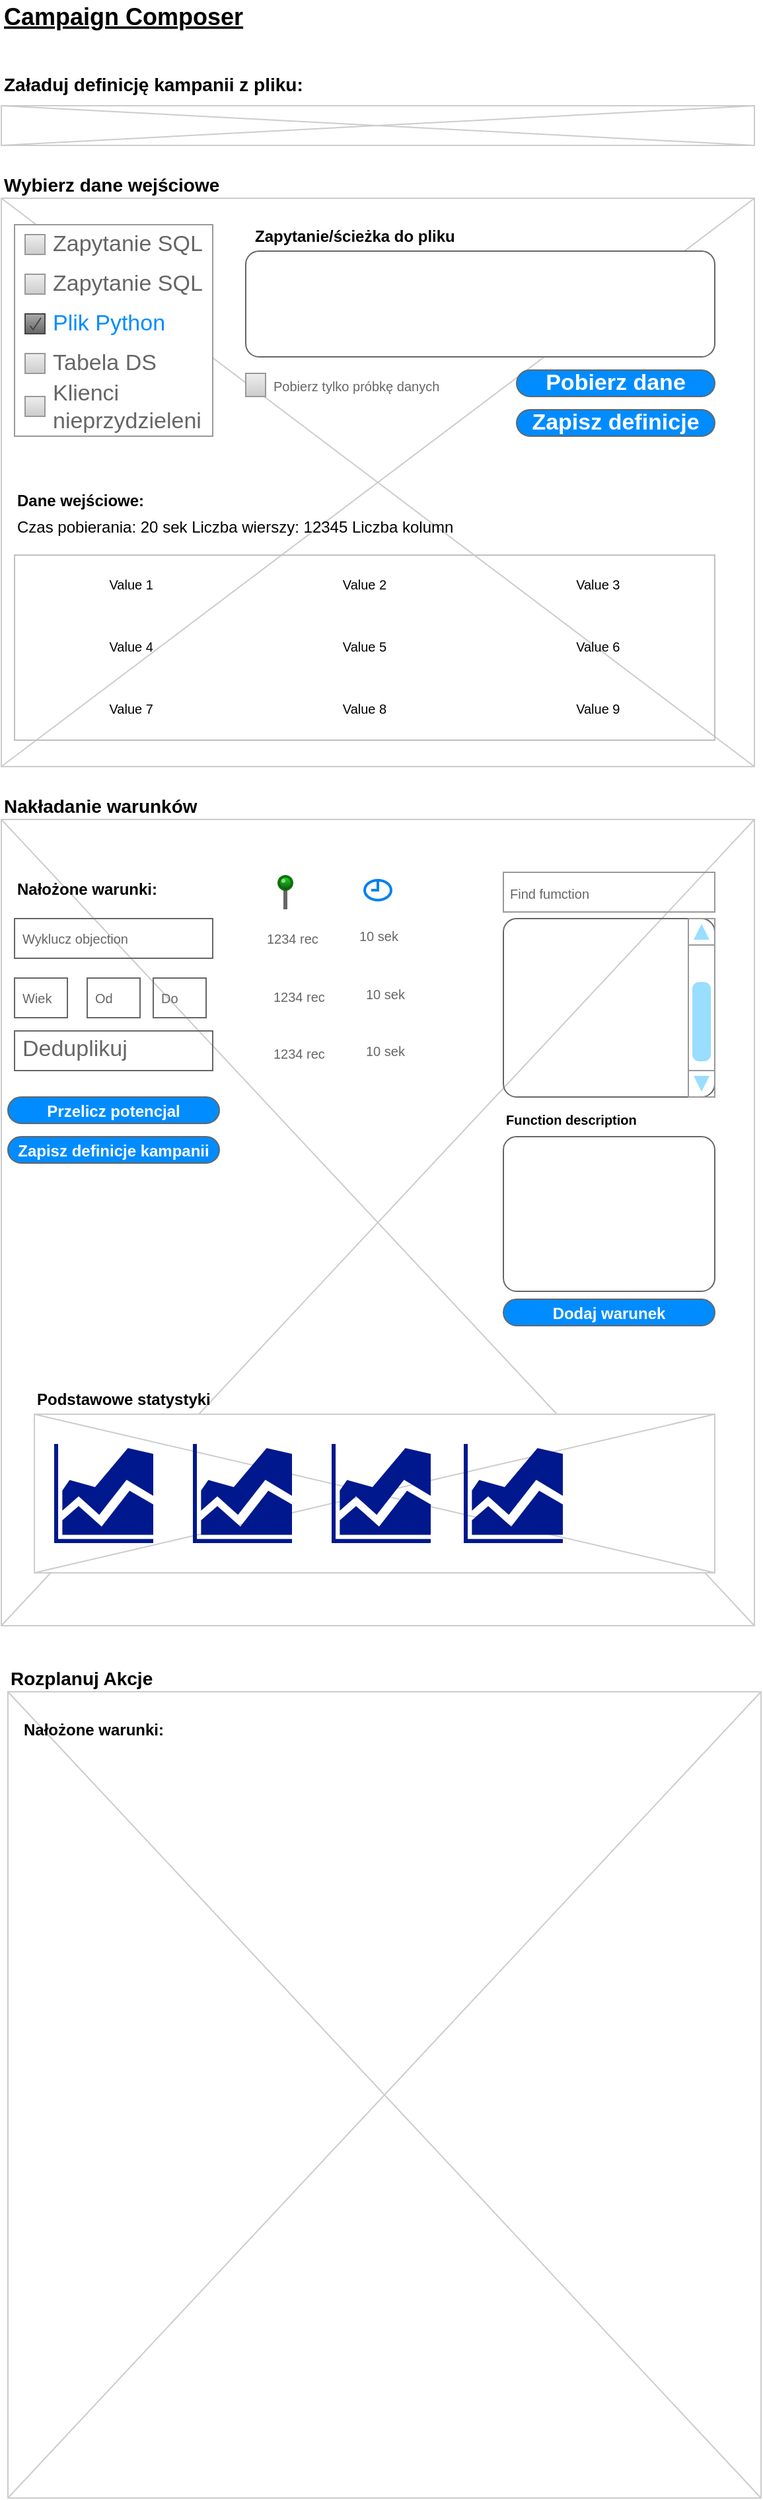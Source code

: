 <mxfile version="12.8.1" type="github">
  <diagram name="Page-1" id="f1b7ffb7-ca1e-a977-7cf5-a751b3c06c05">
    <mxGraphModel dx="1468" dy="744" grid="1" gridSize="10" guides="1" tooltips="1" connect="1" arrows="1" fold="1" page="1" pageScale="1" pageWidth="826" pageHeight="1169" background="#ffffff" math="0" shadow="0">
      <root>
        <mxCell id="0" />
        <mxCell id="1" parent="0" />
        <mxCell id="13" value="" style="verticalLabelPosition=bottom;verticalAlign=top;strokeWidth=1;shape=mxgraph.mockup.graphics.iconGrid;strokeColor=#CCCCCC;gridSize=1,1;" parent="1" vertex="1">
          <mxGeometry x="190" y="220" width="570" height="430" as="geometry" />
        </mxCell>
        <mxCell id="2" value="Campaign Composer" style="text;spacingTop=-5;fontSize=18;fontStyle=5" parent="1" vertex="1">
          <mxGeometry x="190" y="70" width="230" height="20" as="geometry" />
        </mxCell>
        <mxCell id="10" value="Wybierz dane wejściowe" style="text;spacingTop=-5;fontSize=14;fontStyle=1" parent="1" vertex="1">
          <mxGeometry x="190" y="200" width="250" height="20" as="geometry" />
        </mxCell>
        <mxCell id="50" value="" style="verticalLabelPosition=bottom;verticalAlign=top;strokeWidth=1;shape=mxgraph.mockup.graphics.iconGrid;strokeColor=#CCCCCC;gridSize=1,1;" parent="1" vertex="1">
          <mxGeometry x="190" y="150" width="570" height="30" as="geometry" />
        </mxCell>
        <mxCell id="51" value="Zapytanie/ścieżka do pliku" style="text;spacingTop=-5;fontStyle=1" parent="1" vertex="1">
          <mxGeometry x="380" y="240" width="30" height="20" as="geometry" />
        </mxCell>
        <mxCell id="rB9tY-ax31ugRvZ0QZS--175" value="" style="strokeWidth=1;shadow=0;dashed=0;align=center;html=1;shape=mxgraph.mockup.forms.rrect;rSize=0;strokeColor=#999999;fillColor=#ffffff;recursiveResize=0;" vertex="1" parent="1">
          <mxGeometry x="200" y="240" width="150" height="160" as="geometry" />
        </mxCell>
        <mxCell id="rB9tY-ax31ugRvZ0QZS--176" value="Zapytanie SQL" style="strokeWidth=1;shadow=0;dashed=0;align=center;html=1;shape=mxgraph.mockup.forms.rrect;rSize=0;fillColor=#eeeeee;strokeColor=#999999;gradientColor=#cccccc;align=left;spacingLeft=4;fontSize=17;fontColor=#666666;labelPosition=right;" vertex="1" parent="rB9tY-ax31ugRvZ0QZS--175">
          <mxGeometry x="8" y="7.5" width="15" height="15" as="geometry" />
        </mxCell>
        <mxCell id="rB9tY-ax31ugRvZ0QZS--177" value="Zapytanie SQL" style="strokeWidth=1;shadow=0;dashed=0;align=center;html=1;shape=mxgraph.mockup.forms.rrect;rSize=0;fillColor=#eeeeee;strokeColor=#999999;gradientColor=#cccccc;align=left;spacingLeft=4;fontSize=17;fontColor=#666666;labelPosition=right;" vertex="1" parent="rB9tY-ax31ugRvZ0QZS--175">
          <mxGeometry x="8" y="37.5" width="15" height="15" as="geometry" />
        </mxCell>
        <mxCell id="rB9tY-ax31ugRvZ0QZS--178" value="Plik Python" style="strokeWidth=1;shadow=0;dashed=0;align=center;html=1;shape=mxgraph.mockup.forms.checkbox;rSize=0;resizable=0;fillColor=#aaaaaa;strokeColor=#444444;gradientColor=#666666;align=left;spacingLeft=4;fontSize=17;fontColor=#008cff;labelPosition=right;" vertex="1" parent="rB9tY-ax31ugRvZ0QZS--175">
          <mxGeometry x="8" y="67.5" width="15" height="15" as="geometry" />
        </mxCell>
        <mxCell id="rB9tY-ax31ugRvZ0QZS--179" value="Tabela DS" style="strokeWidth=1;shadow=0;dashed=0;align=center;html=1;shape=mxgraph.mockup.forms.rrect;rSize=0;fillColor=#eeeeee;strokeColor=#999999;gradientColor=#cccccc;align=left;spacingLeft=4;fontSize=17;fontColor=#666666;labelPosition=right;" vertex="1" parent="rB9tY-ax31ugRvZ0QZS--175">
          <mxGeometry x="8" y="97.5" width="15" height="15" as="geometry" />
        </mxCell>
        <mxCell id="rB9tY-ax31ugRvZ0QZS--188" value="Klienci&lt;br&gt;nieprzydzieleni" style="strokeWidth=1;shadow=0;dashed=0;align=center;html=1;shape=mxgraph.mockup.forms.rrect;rSize=0;fillColor=#eeeeee;strokeColor=#999999;gradientColor=#cccccc;align=left;spacingLeft=4;fontSize=17;fontColor=#666666;labelPosition=right;" vertex="1" parent="rB9tY-ax31ugRvZ0QZS--175">
          <mxGeometry x="8" y="130" width="15" height="15" as="geometry" />
        </mxCell>
        <mxCell id="rB9tY-ax31ugRvZ0QZS--185" value="" style="shape=mxgraph.mockup.containers.marginRect;rectMarginTop=10;strokeColor=#666666;strokeWidth=1;dashed=0;rounded=1;arcSize=5;recursiveResize=0;" vertex="1" parent="1">
          <mxGeometry x="375" y="250" width="355" height="90" as="geometry" />
        </mxCell>
        <mxCell id="rB9tY-ax31ugRvZ0QZS--189" value="Załaduj definicję kampanii z pliku:" style="text;spacingTop=-5;fontSize=14;fontStyle=1" vertex="1" parent="1">
          <mxGeometry x="190" y="124" width="250" height="20" as="geometry" />
        </mxCell>
        <mxCell id="rB9tY-ax31ugRvZ0QZS--190" value="" style="shape=image;html=1;verticalAlign=top;verticalLabelPosition=bottom;labelBackgroundColor=#ffffff;imageAspect=0;aspect=fixed;image=https://cdn4.iconfinder.com/data/icons/common-toolbar/36/Open-128.png;fontSize=14;" vertex="1" parent="1">
          <mxGeometry x="210" y="156" width="18" height="18" as="geometry" />
        </mxCell>
        <mxCell id="rB9tY-ax31ugRvZ0QZS--191" value="Zapisz definicje" style="strokeWidth=1;shadow=0;dashed=0;align=center;html=1;shape=mxgraph.mockup.buttons.button;strokeColor=#666666;fontColor=#ffffff;mainText=;buttonStyle=round;fontSize=17;fontStyle=1;fillColor=#008cff;whiteSpace=wrap;" vertex="1" parent="1">
          <mxGeometry x="580" y="380" width="150" height="20" as="geometry" />
        </mxCell>
        <mxCell id="rB9tY-ax31ugRvZ0QZS--192" value="Pobierz dane" style="strokeWidth=1;shadow=0;dashed=0;align=center;html=1;shape=mxgraph.mockup.buttons.button;strokeColor=#666666;fontColor=#ffffff;mainText=;buttonStyle=round;fontSize=17;fontStyle=1;fillColor=#008cff;whiteSpace=wrap;" vertex="1" parent="1">
          <mxGeometry x="580" y="350" width="150" height="20" as="geometry" />
        </mxCell>
        <mxCell id="rB9tY-ax31ugRvZ0QZS--199" value="&lt;table border=&quot;0&quot; width=&quot;100%&quot; style=&quot;width: 100% ; height: 100% ; border-collapse: collapse ; font-size: 10px&quot;&gt;&lt;tbody&gt;&lt;tr&gt;&lt;td align=&quot;center&quot;&gt;&lt;font style=&quot;font-size: 10px&quot;&gt;Value 1&lt;/font&gt;&lt;/td&gt;&lt;td align=&quot;center&quot;&gt;&lt;font style=&quot;font-size: 10px&quot;&gt;Value 2&lt;/font&gt;&lt;/td&gt;&lt;td align=&quot;center&quot;&gt;&lt;font style=&quot;font-size: 10px&quot;&gt;Value 3&lt;/font&gt;&lt;/td&gt;&lt;/tr&gt;&lt;tr&gt;&lt;td align=&quot;center&quot;&gt;&lt;font style=&quot;font-size: 10px&quot;&gt;Value 4&lt;/font&gt;&lt;/td&gt;&lt;td align=&quot;center&quot;&gt;&lt;font style=&quot;font-size: 10px&quot;&gt;Value 5&lt;/font&gt;&lt;/td&gt;&lt;td align=&quot;center&quot;&gt;&lt;font style=&quot;font-size: 10px&quot;&gt;Value 6&lt;/font&gt;&lt;/td&gt;&lt;/tr&gt;&lt;tr&gt;&lt;td align=&quot;center&quot;&gt;&lt;font style=&quot;font-size: 10px&quot;&gt;Value 7&lt;/font&gt;&lt;/td&gt;&lt;td align=&quot;center&quot;&gt;&lt;font style=&quot;font-size: 10px&quot;&gt;Value 8&lt;/font&gt;&lt;/td&gt;&lt;td align=&quot;center&quot;&gt;&lt;font style=&quot;font-size: 10px&quot;&gt;Value 9&lt;/font&gt;&lt;/td&gt;&lt;/tr&gt;&lt;/tbody&gt;&lt;/table&gt;" style="text;html=1;strokeColor=#c0c0c0;fillColor=none;overflow=fill;fontSize=14;" vertex="1" parent="1">
          <mxGeometry x="200" y="490" width="530" height="140" as="geometry" />
        </mxCell>
        <mxCell id="rB9tY-ax31ugRvZ0QZS--203" value="Dane wejściowe:&#xa;" style="text;spacingTop=-5;fontStyle=1" vertex="1" parent="1">
          <mxGeometry x="200" y="440" width="30" height="20" as="geometry" />
        </mxCell>
        <mxCell id="rB9tY-ax31ugRvZ0QZS--206" value="Czas pobierania: 20 sek Liczba wierszy: 12345 Liczba kolumn" style="text;spacingTop=-5;fontStyle=0" vertex="1" parent="1">
          <mxGeometry x="200" y="460" width="30" height="20" as="geometry" />
        </mxCell>
        <mxCell id="rB9tY-ax31ugRvZ0QZS--207" value="&lt;font style=&quot;font-size: 10px&quot;&gt;Pobierz tylko próbkę danych&lt;/font&gt;" style="strokeWidth=1;shadow=0;dashed=0;align=center;html=1;shape=mxgraph.mockup.forms.rrect;rSize=0;fillColor=#eeeeee;strokeColor=#999999;gradientColor=#cccccc;align=left;spacingLeft=4;fontSize=17;fontColor=#666666;labelPosition=right;" vertex="1" parent="1">
          <mxGeometry x="375" y="352.5" width="15" height="17.5" as="geometry" />
        </mxCell>
        <mxCell id="rB9tY-ax31ugRvZ0QZS--212" value="Nakładanie warunków" style="text;spacingTop=-5;fontSize=14;fontStyle=1" vertex="1" parent="1">
          <mxGeometry x="190" y="670" width="250" height="20" as="geometry" />
        </mxCell>
        <mxCell id="rB9tY-ax31ugRvZ0QZS--213" value="" style="verticalLabelPosition=bottom;verticalAlign=top;strokeWidth=1;shape=mxgraph.mockup.graphics.iconGrid;strokeColor=#CCCCCC;gridSize=1,1;" vertex="1" parent="1">
          <mxGeometry x="190" y="690" width="570" height="610" as="geometry" />
        </mxCell>
        <mxCell id="rB9tY-ax31ugRvZ0QZS--223" value="&lt;font style=&quot;font-size: 10px&quot;&gt;Find fumction&lt;/font&gt;" style="strokeWidth=1;shadow=0;dashed=0;align=center;html=1;shape=mxgraph.mockup.forms.pwField;strokeColor=#999999;mainText=;align=left;fontColor=#666666;fontSize=17;spacingLeft=3;fillColor=none;gradientColor=none;" vertex="1" parent="1">
          <mxGeometry x="570" y="730" width="160" height="30" as="geometry" />
        </mxCell>
        <mxCell id="rB9tY-ax31ugRvZ0QZS--224" value="" style="shape=mxgraph.mockup.containers.marginRect;rectMarginTop=10;strokeColor=#666666;strokeWidth=1;dashed=0;rounded=1;arcSize=5;recursiveResize=0;fillColor=none;gradientColor=none;fontSize=14;" vertex="1" parent="1">
          <mxGeometry x="570" y="755" width="160" height="145" as="geometry" />
        </mxCell>
        <mxCell id="rB9tY-ax31ugRvZ0QZS--230" value="" style="verticalLabelPosition=bottom;shadow=0;dashed=0;align=center;html=1;verticalAlign=top;strokeWidth=1;shape=mxgraph.mockup.navigation.scrollBar;strokeColor=#999999;barPos=20;fillColor2=#99ddff;strokeColor2=none;direction=north;fillColor=none;gradientColor=none;fontSize=10;" vertex="1" parent="1">
          <mxGeometry x="710" y="765" width="10" height="135" as="geometry" />
        </mxCell>
        <mxCell id="rB9tY-ax31ugRvZ0QZS--234" value="" style="shape=image;html=1;verticalAlign=top;verticalLabelPosition=bottom;labelBackgroundColor=#ffffff;imageAspect=0;aspect=fixed;image=https://cdn3.iconfinder.com/data/icons/wpzoom-developer-icon-set/500/67-128.png;fillColor=none;gradientColor=none;fontSize=13;" vertex="1" parent="1">
          <mxGeometry x="710" y="736" width="18" height="18" as="geometry" />
        </mxCell>
        <mxCell id="rB9tY-ax31ugRvZ0QZS--235" value="" style="shape=mxgraph.mockup.containers.marginRect;rectMarginTop=10;strokeColor=#666666;strokeWidth=1;dashed=0;rounded=1;arcSize=5;recursiveResize=0;fillColor=none;gradientColor=none;fontSize=12;" vertex="1" parent="1">
          <mxGeometry x="570" y="920" width="160" height="127" as="geometry" />
        </mxCell>
        <mxCell id="rB9tY-ax31ugRvZ0QZS--239" value="Function description" style="text;spacingTop=-5;fontStyle=1;fontSize=10;" vertex="1" parent="1">
          <mxGeometry x="570" y="910" width="30" height="20" as="geometry" />
        </mxCell>
        <mxCell id="rB9tY-ax31ugRvZ0QZS--242" value="&lt;span style=&quot;font-size: 12px&quot;&gt;Dodaj warunek&lt;/span&gt;" style="strokeWidth=1;shadow=0;dashed=0;align=center;html=1;shape=mxgraph.mockup.buttons.button;strokeColor=#666666;fontColor=#ffffff;mainText=;buttonStyle=round;fontSize=17;fontStyle=1;fillColor=#008cff;whiteSpace=wrap;" vertex="1" parent="1">
          <mxGeometry x="570" y="1053" width="160" height="20" as="geometry" />
        </mxCell>
        <mxCell id="rB9tY-ax31ugRvZ0QZS--243" value="Nałożone warunki:" style="text;spacingTop=-5;fontSize=12;fontStyle=1" vertex="1" parent="1">
          <mxGeometry x="200" y="734" width="250" height="20" as="geometry" />
        </mxCell>
        <mxCell id="rB9tY-ax31ugRvZ0QZS--244" value="&lt;font style=&quot;font-size: 10px&quot;&gt;Wyklucz objection&lt;/font&gt;" style="strokeWidth=1;shadow=0;dashed=0;align=center;html=1;shape=mxgraph.mockup.text.textBox;fontColor=#666666;align=left;fontSize=17;spacingLeft=4;spacingTop=-3;strokeColor=#666666;mainText=;fillColor=none;gradientColor=none;" vertex="1" parent="1">
          <mxGeometry x="200" y="765" width="150" height="30" as="geometry" />
        </mxCell>
        <mxCell id="rB9tY-ax31ugRvZ0QZS--245" value="" style="html=1;verticalLabelPosition=bottom;align=center;labelBackgroundColor=#ffffff;verticalAlign=top;strokeWidth=2;strokeColor=#0080F0;shadow=0;dashed=0;shape=mxgraph.ios7.icons.clock;fillColor=none;gradientColor=none;fontSize=12;" vertex="1" parent="1">
          <mxGeometry x="465" y="736" width="20" height="15" as="geometry" />
        </mxCell>
        <mxCell id="rB9tY-ax31ugRvZ0QZS--246" value="&lt;font style=&quot;font-size: 10px&quot;&gt;10 sek&lt;/font&gt;" style="strokeWidth=1;shadow=0;dashed=0;align=center;html=1;shape=mxgraph.mockup.text.textBox;fontColor=#666666;align=left;fontSize=17;spacingLeft=4;spacingTop=-3;strokeColor=none;mainText=;fillColor=none;gradientColor=none;" vertex="1" parent="1">
          <mxGeometry x="455" y="765.5" width="40" height="25" as="geometry" />
        </mxCell>
        <mxCell id="rB9tY-ax31ugRvZ0QZS--249" value="" style="verticalLabelPosition=top;shadow=0;dashed=0;align=center;html=1;verticalAlign=bottom;strokeWidth=1;shape=mxgraph.mockup.misc.pin;fillColor2=#00dd00;fillColor3=#004400;strokeColor=#006600;fillColor=none;gradientColor=none;fontSize=12;" vertex="1" parent="1">
          <mxGeometry x="400" y="733" width="10" height="25" as="geometry" />
        </mxCell>
        <mxCell id="rB9tY-ax31ugRvZ0QZS--250" value="&lt;font style=&quot;font-size: 10px&quot;&gt;1234 rec&lt;/font&gt;" style="strokeWidth=1;shadow=0;dashed=0;align=center;html=1;shape=mxgraph.mockup.text.textBox;fontColor=#666666;align=left;fontSize=17;spacingLeft=4;spacingTop=-3;strokeColor=none;mainText=;fillColor=none;gradientColor=none;" vertex="1" parent="1">
          <mxGeometry x="385" y="767.5" width="40" height="25" as="geometry" />
        </mxCell>
        <mxCell id="rB9tY-ax31ugRvZ0QZS--251" value="&lt;font style=&quot;font-size: 10px&quot;&gt;Wiek&lt;/font&gt;" style="strokeWidth=1;shadow=0;dashed=0;align=center;html=1;shape=mxgraph.mockup.text.textBox;fontColor=#666666;align=left;fontSize=17;spacingLeft=4;spacingTop=-3;strokeColor=#666666;mainText=;fillColor=none;gradientColor=none;" vertex="1" parent="1">
          <mxGeometry x="200" y="810" width="40" height="30" as="geometry" />
        </mxCell>
        <mxCell id="rB9tY-ax31ugRvZ0QZS--252" value="&lt;font style=&quot;font-size: 10px&quot;&gt;Od&lt;/font&gt;" style="strokeWidth=1;shadow=0;dashed=0;align=center;html=1;shape=mxgraph.mockup.text.textBox;fontColor=#666666;align=left;fontSize=17;spacingLeft=4;spacingTop=-3;strokeColor=#666666;mainText=;fillColor=none;gradientColor=none;" vertex="1" parent="1">
          <mxGeometry x="255" y="810" width="40" height="30" as="geometry" />
        </mxCell>
        <mxCell id="rB9tY-ax31ugRvZ0QZS--253" value="&lt;font style=&quot;font-size: 10px&quot;&gt;Do&lt;/font&gt;" style="strokeWidth=1;shadow=0;dashed=0;align=center;html=1;shape=mxgraph.mockup.text.textBox;fontColor=#666666;align=left;fontSize=17;spacingLeft=4;spacingTop=-3;strokeColor=#666666;mainText=;fillColor=none;gradientColor=none;" vertex="1" parent="1">
          <mxGeometry x="305" y="810" width="40" height="30" as="geometry" />
        </mxCell>
        <mxCell id="rB9tY-ax31ugRvZ0QZS--256" value="&lt;font style=&quot;font-size: 10px&quot;&gt;10 sek&lt;/font&gt;" style="strokeWidth=1;shadow=0;dashed=0;align=center;html=1;shape=mxgraph.mockup.text.textBox;fontColor=#666666;align=left;fontSize=17;spacingLeft=4;spacingTop=-3;strokeColor=none;mainText=;fillColor=none;gradientColor=none;" vertex="1" parent="1">
          <mxGeometry x="460" y="810" width="40" height="25" as="geometry" />
        </mxCell>
        <mxCell id="rB9tY-ax31ugRvZ0QZS--257" value="&lt;font style=&quot;font-size: 10px&quot;&gt;1234 rec&lt;/font&gt;" style="strokeWidth=1;shadow=0;dashed=0;align=center;html=1;shape=mxgraph.mockup.text.textBox;fontColor=#666666;align=left;fontSize=17;spacingLeft=4;spacingTop=-3;strokeColor=none;mainText=;fillColor=none;gradientColor=none;" vertex="1" parent="1">
          <mxGeometry x="390" y="812" width="40" height="25" as="geometry" />
        </mxCell>
        <mxCell id="rB9tY-ax31ugRvZ0QZS--258" value="&lt;span style=&quot;font-size: 12px&quot;&gt;Przelicz potencjal&lt;/span&gt;&lt;span style=&quot;color: rgba(0 , 0 , 0 , 0) ; font-family: monospace ; font-size: 0px ; font-weight: 400 ; white-space: nowrap&quot;&gt;%3CmxGraphModel%3E%3Croot%3E%3CmxCell%20id%3D%220%22%2F%3E%3CmxCell%20id%3D%221%22%20parent%3D%220%22%2F%3E%3CmxCell%20id%3D%222%22%20value%3D%22%26lt%3Bspan%20style%3D%26quot%3Bfont-size%3A%2012px%26quot%3B%26gt%3BDodaj%20warunek%26lt%3B%2Fspan%26gt%3B%22%20style%3D%22strokeWidth%3D1%3Bshadow%3D0%3Bdashed%3D0%3Balign%3Dcenter%3Bhtml%3D1%3Bshape%3Dmxgraph.mockup.buttons.button%3BstrokeColor%3D%23666666%3BfontColor%3D%23ffffff%3BmainText%3D%3BbuttonStyle%3Dround%3BfontSize%3D17%3BfontStyle%3D1%3BfillColor%3D%23008cff%3BwhiteSpace%3Dwrap%3B%22%20vertex%3D%221%22%20parent%3D%221%22%3E%3CmxGeometry%20x%3D%22570%22%20y%3D%221053%22%20width%3D%22160%22%20height%3D%2220%22%20as%3D%22geometry%22%2F%3E%3C%2FmxCell%3E%3C%2Froot%3E%3C%2FmxGraphModel%3E&lt;/span&gt;" style="strokeWidth=1;shadow=0;dashed=0;align=center;html=1;shape=mxgraph.mockup.buttons.button;strokeColor=#666666;fontColor=#ffffff;mainText=;buttonStyle=round;fontSize=17;fontStyle=1;fillColor=#008cff;whiteSpace=wrap;" vertex="1" parent="1">
          <mxGeometry x="195" y="900" width="160" height="20" as="geometry" />
        </mxCell>
        <mxCell id="rB9tY-ax31ugRvZ0QZS--259" value="&lt;span style=&quot;font-size: 12px&quot;&gt;Zapisz definicje kampanii&lt;/span&gt;" style="strokeWidth=1;shadow=0;dashed=0;align=center;html=1;shape=mxgraph.mockup.buttons.button;strokeColor=#666666;fontColor=#ffffff;mainText=;buttonStyle=round;fontSize=17;fontStyle=1;fillColor=#008cff;whiteSpace=wrap;" vertex="1" parent="1">
          <mxGeometry x="195" y="930" width="160" height="20" as="geometry" />
        </mxCell>
        <mxCell id="rB9tY-ax31ugRvZ0QZS--260" value="Deduplikuj" style="strokeWidth=1;shadow=0;dashed=0;align=center;html=1;shape=mxgraph.mockup.text.textBox;fontColor=#666666;align=left;fontSize=17;spacingLeft=4;spacingTop=-3;strokeColor=#666666;mainText=;fillColor=none;gradientColor=none;" vertex="1" parent="1">
          <mxGeometry x="200" y="850" width="150" height="30" as="geometry" />
        </mxCell>
        <mxCell id="rB9tY-ax31ugRvZ0QZS--261" value="" style="verticalLabelPosition=bottom;verticalAlign=top;strokeWidth=1;shape=mxgraph.mockup.graphics.iconGrid;strokeColor=#CCCCCC;gridSize=1,1;" vertex="1" parent="1">
          <mxGeometry x="215" y="1140" width="515" height="120" as="geometry" />
        </mxCell>
        <mxCell id="rB9tY-ax31ugRvZ0QZS--262" value="Podstawowe statystyki" style="text;spacingTop=-5;fontSize=12;fontStyle=1" vertex="1" parent="1">
          <mxGeometry x="215" y="1120" width="250" height="20" as="geometry" />
        </mxCell>
        <mxCell id="rB9tY-ax31ugRvZ0QZS--263" value="" style="aspect=fixed;pointerEvents=1;shadow=0;dashed=0;html=1;strokeColor=none;labelPosition=center;verticalLabelPosition=bottom;verticalAlign=top;align=center;fillColor=#00188D;shape=mxgraph.mscae.general.graph;fontSize=12;" vertex="1" parent="1">
          <mxGeometry x="230" y="1162.5" width="75" height="75" as="geometry" />
        </mxCell>
        <mxCell id="rB9tY-ax31ugRvZ0QZS--264" value="" style="aspect=fixed;pointerEvents=1;shadow=0;dashed=0;html=1;strokeColor=none;labelPosition=center;verticalLabelPosition=bottom;verticalAlign=top;align=center;fillColor=#00188D;shape=mxgraph.mscae.general.graph;fontSize=12;" vertex="1" parent="1">
          <mxGeometry x="335" y="1162.5" width="75" height="75" as="geometry" />
        </mxCell>
        <mxCell id="rB9tY-ax31ugRvZ0QZS--265" value="" style="aspect=fixed;pointerEvents=1;shadow=0;dashed=0;html=1;strokeColor=none;labelPosition=center;verticalLabelPosition=bottom;verticalAlign=top;align=center;fillColor=#00188D;shape=mxgraph.mscae.general.graph;fontSize=12;" vertex="1" parent="1">
          <mxGeometry x="440" y="1162.5" width="75" height="75" as="geometry" />
        </mxCell>
        <mxCell id="rB9tY-ax31ugRvZ0QZS--266" value="" style="aspect=fixed;pointerEvents=1;shadow=0;dashed=0;html=1;strokeColor=none;labelPosition=center;verticalLabelPosition=bottom;verticalAlign=top;align=center;fillColor=#00188D;shape=mxgraph.mscae.general.graph;fontSize=12;" vertex="1" parent="1">
          <mxGeometry x="540" y="1162.5" width="75" height="75" as="geometry" />
        </mxCell>
        <mxCell id="rB9tY-ax31ugRvZ0QZS--267" value="Rozplanuj Akcje" style="text;spacingTop=-5;fontSize=14;fontStyle=1" vertex="1" parent="1">
          <mxGeometry x="195" y="1330" width="250" height="20" as="geometry" />
        </mxCell>
        <mxCell id="rB9tY-ax31ugRvZ0QZS--268" value="" style="verticalLabelPosition=bottom;verticalAlign=top;strokeWidth=1;shape=mxgraph.mockup.graphics.iconGrid;strokeColor=#CCCCCC;gridSize=1,1;" vertex="1" parent="1">
          <mxGeometry x="195" y="1350" width="570" height="610" as="geometry" />
        </mxCell>
        <mxCell id="rB9tY-ax31ugRvZ0QZS--271" value="&lt;font style=&quot;font-size: 10px&quot;&gt;10 sek&lt;/font&gt;" style="strokeWidth=1;shadow=0;dashed=0;align=center;html=1;shape=mxgraph.mockup.text.textBox;fontColor=#666666;align=left;fontSize=17;spacingLeft=4;spacingTop=-3;strokeColor=none;mainText=;fillColor=none;gradientColor=none;" vertex="1" parent="1">
          <mxGeometry x="460" y="853" width="40" height="25" as="geometry" />
        </mxCell>
        <mxCell id="rB9tY-ax31ugRvZ0QZS--272" value="&lt;font style=&quot;font-size: 10px&quot;&gt;1234 rec&lt;/font&gt;" style="strokeWidth=1;shadow=0;dashed=0;align=center;html=1;shape=mxgraph.mockup.text.textBox;fontColor=#666666;align=left;fontSize=17;spacingLeft=4;spacingTop=-3;strokeColor=none;mainText=;fillColor=none;gradientColor=none;" vertex="1" parent="1">
          <mxGeometry x="390" y="855" width="40" height="25" as="geometry" />
        </mxCell>
        <mxCell id="rB9tY-ax31ugRvZ0QZS--273" value="Nałożone warunki:" style="text;spacingTop=-5;fontSize=12;fontStyle=1" vertex="1" parent="1">
          <mxGeometry x="205" y="1370" width="250" height="20" as="geometry" />
        </mxCell>
      </root>
    </mxGraphModel>
  </diagram>
</mxfile>

